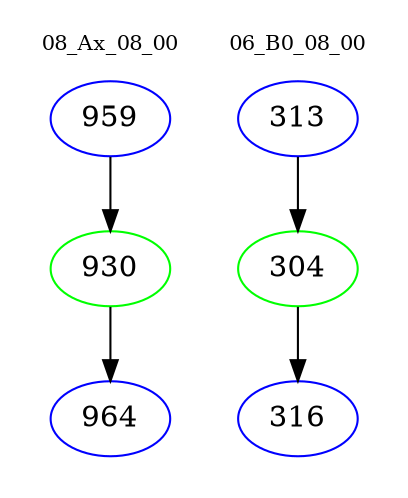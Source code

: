 digraph{
subgraph cluster_0 {
color = white
label = "08_Ax_08_00";
fontsize=10;
T0_959 [label="959", color="blue"]
T0_959 -> T0_930 [color="black"]
T0_930 [label="930", color="green"]
T0_930 -> T0_964 [color="black"]
T0_964 [label="964", color="blue"]
}
subgraph cluster_1 {
color = white
label = "06_B0_08_00";
fontsize=10;
T1_313 [label="313", color="blue"]
T1_313 -> T1_304 [color="black"]
T1_304 [label="304", color="green"]
T1_304 -> T1_316 [color="black"]
T1_316 [label="316", color="blue"]
}
}
